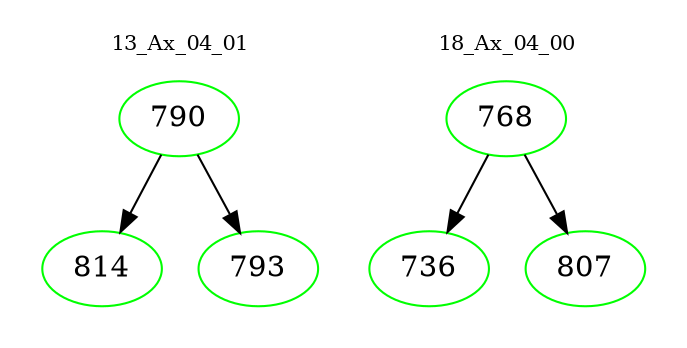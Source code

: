 digraph{
subgraph cluster_0 {
color = white
label = "13_Ax_04_01";
fontsize=10;
T0_790 [label="790", color="green"]
T0_790 -> T0_814 [color="black"]
T0_814 [label="814", color="green"]
T0_790 -> T0_793 [color="black"]
T0_793 [label="793", color="green"]
}
subgraph cluster_1 {
color = white
label = "18_Ax_04_00";
fontsize=10;
T1_768 [label="768", color="green"]
T1_768 -> T1_736 [color="black"]
T1_736 [label="736", color="green"]
T1_768 -> T1_807 [color="black"]
T1_807 [label="807", color="green"]
}
}
